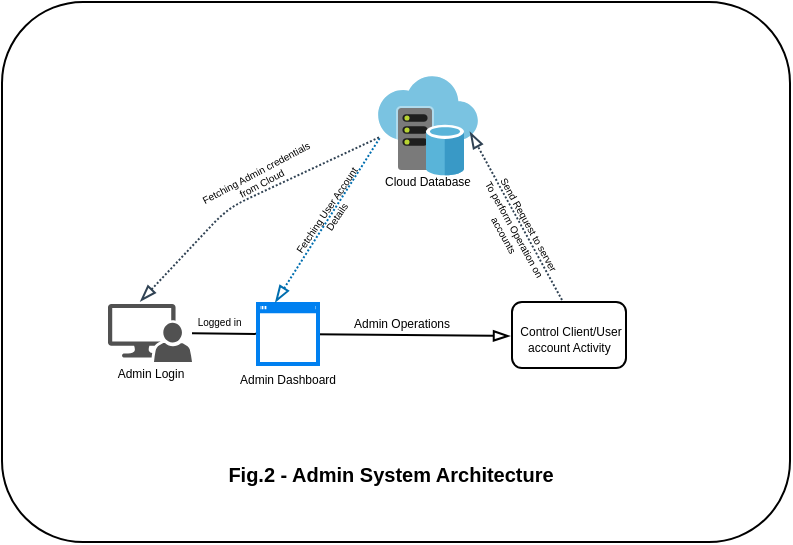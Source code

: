 <mxfile scale="10" border="10">
    <diagram id="9p7lwPKsE18QLDSRFQbE" name="Page-1">
        <mxGraphModel dx="543" dy="471" grid="0" gridSize="10" guides="1" tooltips="1" connect="1" arrows="1" fold="1" page="1" pageScale="1" pageWidth="413" pageHeight="291" background="#ffffff" math="0" shadow="0">
            <root>
                <mxCell id="0"/>
                <mxCell id="1" parent="0"/>
                <mxCell id="94" value="" style="rounded=1;whiteSpace=wrap;html=1;labelBackgroundColor=#FFFFFF;strokeColor=#000000;fontSize=10;fontColor=#000000;fillColor=none;" parent="1" vertex="1">
                    <mxGeometry x="10" y="11" width="394" height="270" as="geometry"/>
                </mxCell>
                <mxCell id="69" value="" style="edgeStyle=none;html=1;strokeColor=#000000;fontSize=6;fontColor=#000000;endArrow=blockThin;endFill=0;" parent="1" source="56" edge="1">
                    <mxGeometry relative="1" as="geometry">
                        <mxPoint x="264" y="178" as="targetPoint"/>
                    </mxGeometry>
                </mxCell>
                <mxCell id="56" value="" style="sketch=0;pointerEvents=1;shadow=0;dashed=0;html=1;strokeColor=none;labelPosition=center;verticalLabelPosition=bottom;verticalAlign=top;align=center;fillColor=#515151;shape=mxgraph.mscae.system_center.admin_console" parent="1" vertex="1">
                    <mxGeometry x="63" y="162" width="42" height="29" as="geometry"/>
                </mxCell>
                <mxCell id="59" value="" style="html=1;verticalLabelPosition=bottom;align=center;labelBackgroundColor=#ffffff;verticalAlign=top;strokeWidth=2;strokeColor=#0080F0;shadow=0;dashed=0;shape=mxgraph.ios7.icons.window;fillColor=#FFFFFF;" parent="1" vertex="1">
                    <mxGeometry x="138" y="162" width="30" height="30" as="geometry"/>
                </mxCell>
                <mxCell id="60" value="" style="sketch=0;aspect=fixed;html=1;points=[];align=center;image;fontSize=12;image=img/lib/mscae/Virtual_Datacenter.svg;" parent="1" vertex="1">
                    <mxGeometry x="198" y="48" width="50" height="50" as="geometry"/>
                </mxCell>
                <mxCell id="62" value="" style="rounded=1;whiteSpace=wrap;html=1;strokeColor=#000000;fillColor=#FFFFFF;" parent="1" vertex="1">
                    <mxGeometry x="265" y="161" width="57" height="33" as="geometry"/>
                </mxCell>
                <mxCell id="66" value="&lt;p style=&quot;line-height: 50%;&quot;&gt;&lt;font color=&quot;#000000&quot;&gt;&lt;span style=&quot;font-size: 6px; background-color: rgb(255, 255, 255);&quot;&gt;Control Client/User&lt;br&gt;account Activity&amp;nbsp;&lt;br&gt;&lt;/span&gt;&lt;/font&gt;&lt;/p&gt;" style="text;html=1;align=center;verticalAlign=middle;resizable=0;points=[];autosize=1;strokeColor=none;fillColor=none;" parent="1" vertex="1">
                    <mxGeometry x="259" y="151.5" width="69" height="52" as="geometry"/>
                </mxCell>
                <mxCell id="71" value="Admin Login" style="text;html=1;strokeColor=none;fillColor=none;align=center;verticalAlign=middle;whiteSpace=wrap;rounded=0;labelBackgroundColor=#FFFFFF;fontSize=6;fontColor=#000000;" parent="1" vertex="1">
                    <mxGeometry x="65.5" y="187" width="37" height="19" as="geometry"/>
                </mxCell>
                <mxCell id="73" value="Admin Dashboard" style="text;html=1;strokeColor=none;fillColor=none;align=center;verticalAlign=middle;whiteSpace=wrap;rounded=0;labelBackgroundColor=#FFFFFF;fontSize=6;fontColor=#000000;" parent="1" vertex="1">
                    <mxGeometry x="123" y="185" width="60" height="30" as="geometry"/>
                </mxCell>
                <mxCell id="74" value="Admin Operations" style="text;html=1;strokeColor=none;fillColor=none;align=center;verticalAlign=middle;whiteSpace=wrap;rounded=0;labelBackgroundColor=#FFFFFF;fontSize=6;fontColor=#000000;" parent="1" vertex="1">
                    <mxGeometry x="180" y="157" width="60" height="30" as="geometry"/>
                </mxCell>
                <mxCell id="75" value="Cloud Database" style="text;html=1;strokeColor=none;fillColor=none;align=center;verticalAlign=middle;whiteSpace=wrap;rounded=0;labelBackgroundColor=#FFFFFF;fontSize=6;fontColor=#000000;" parent="1" vertex="1">
                    <mxGeometry x="193" y="86" width="60" height="30" as="geometry"/>
                </mxCell>
                <mxCell id="77" value="Fetching User Account Details" style="text;html=1;strokeColor=none;fillColor=none;align=center;verticalAlign=middle;whiteSpace=wrap;rounded=0;labelBackgroundColor=#FFFFFF;fontSize=5;fontColor=#000000;rotation=304;" parent="1" vertex="1">
                    <mxGeometry x="141" y="102" width="66" height="28" as="geometry"/>
                </mxCell>
                <mxCell id="82" value="" style="endArrow=none;html=1;dashed=1;dashPattern=1 1;strokeColor=#006EAF;fontSize=6;fontColor=#000000;fillColor=#1ba1e2;endFill=0;entryX=0.023;entryY=0.612;entryDx=0;entryDy=0;entryPerimeter=0;exitX=0.289;exitY=-0.031;exitDx=0;exitDy=0;exitPerimeter=0;startArrow=blockThin;startFill=0;" parent="1" source="59" target="60" edge="1">
                    <mxGeometry width="50" height="50" relative="1" as="geometry">
                        <mxPoint x="155" y="162" as="sourcePoint"/>
                        <mxPoint x="193" y="116" as="targetPoint"/>
                    </mxGeometry>
                </mxCell>
                <mxCell id="84" value="" style="endArrow=blockThin;html=1;dashed=1;dashPattern=1 1;strokeColor=#314354;fontSize=5;fontColor=#000000;endFill=0;fillColor=#647687;" parent="1" edge="1">
                    <mxGeometry width="50" height="50" relative="1" as="geometry">
                        <mxPoint x="290" y="160" as="sourcePoint"/>
                        <mxPoint x="244" y="76" as="targetPoint"/>
                    </mxGeometry>
                </mxCell>
                <mxCell id="85" value="Send Request to server&amp;nbsp;&amp;nbsp;" style="text;html=1;strokeColor=none;fillColor=none;align=center;verticalAlign=middle;whiteSpace=wrap;rounded=0;labelBackgroundColor=#FFFFFF;fontSize=5;fontColor=#000000;rotation=61;" parent="1" vertex="1">
                    <mxGeometry x="245" y="108" width="60" height="30" as="geometry"/>
                </mxCell>
                <mxCell id="88" value="&lt;font style=&quot;font-size: 10px;&quot;&gt;Fig.2 - Admin System Architecture&lt;/font&gt;" style="text;strokeColor=none;fillColor=none;html=1;fontSize=24;fontStyle=1;verticalAlign=middle;align=center;labelBackgroundColor=#FFFFFF;fontColor=#000000;" parent="1" vertex="1">
                    <mxGeometry x="171" y="240" width="65" height="5" as="geometry"/>
                </mxCell>
                <mxCell id="89" value="" style="endArrow=none;html=1;dashed=1;dashPattern=1 1;strokeColor=#314354;fontSize=10;fontColor=#000000;exitX=0.385;exitY=-0.046;exitDx=0;exitDy=0;exitPerimeter=0;entryX=0.015;entryY=0.612;entryDx=0;entryDy=0;entryPerimeter=0;startArrow=blockThin;startFill=0;fillColor=#647687;" parent="1" source="56" target="60" edge="1">
                    <mxGeometry width="50" height="50" relative="1" as="geometry">
                        <mxPoint x="82" y="152" as="sourcePoint"/>
                        <mxPoint x="132" y="102" as="targetPoint"/>
                        <Array as="points">
                            <mxPoint x="123" y="114"/>
                        </Array>
                    </mxGeometry>
                </mxCell>
                <mxCell id="91" value="Fetching Admin credentials from Cloud" style="text;html=1;strokeColor=none;fillColor=none;align=center;verticalAlign=middle;whiteSpace=wrap;rounded=0;labelBackgroundColor=#FFFFFF;fontSize=5;fontColor=#000000;rotation=332;" parent="1" vertex="1">
                    <mxGeometry x="105" y="83" width="66" height="30" as="geometry"/>
                </mxCell>
                <mxCell id="93" value="Logged in&amp;nbsp;" style="text;html=1;strokeColor=none;fillColor=none;align=center;verticalAlign=middle;whiteSpace=wrap;rounded=0;labelBackgroundColor=#FFFFFF;fontSize=5;fontColor=#000000;rotation=0;" parent="1" vertex="1">
                    <mxGeometry x="102.5" y="162" width="33" height="16" as="geometry"/>
                </mxCell>
                <mxCell id="95" value="To perform Operation on accounts" style="text;html=1;strokeColor=none;fillColor=none;align=center;verticalAlign=middle;whiteSpace=wrap;rounded=0;labelBackgroundColor=#FFFFFF;fontSize=5;fontColor=#000000;rotation=61;" parent="1" vertex="1">
                    <mxGeometry x="232.29" y="110.81" width="65" height="30" as="geometry"/>
                </mxCell>
            </root>
        </mxGraphModel>
    </diagram>
</mxfile>